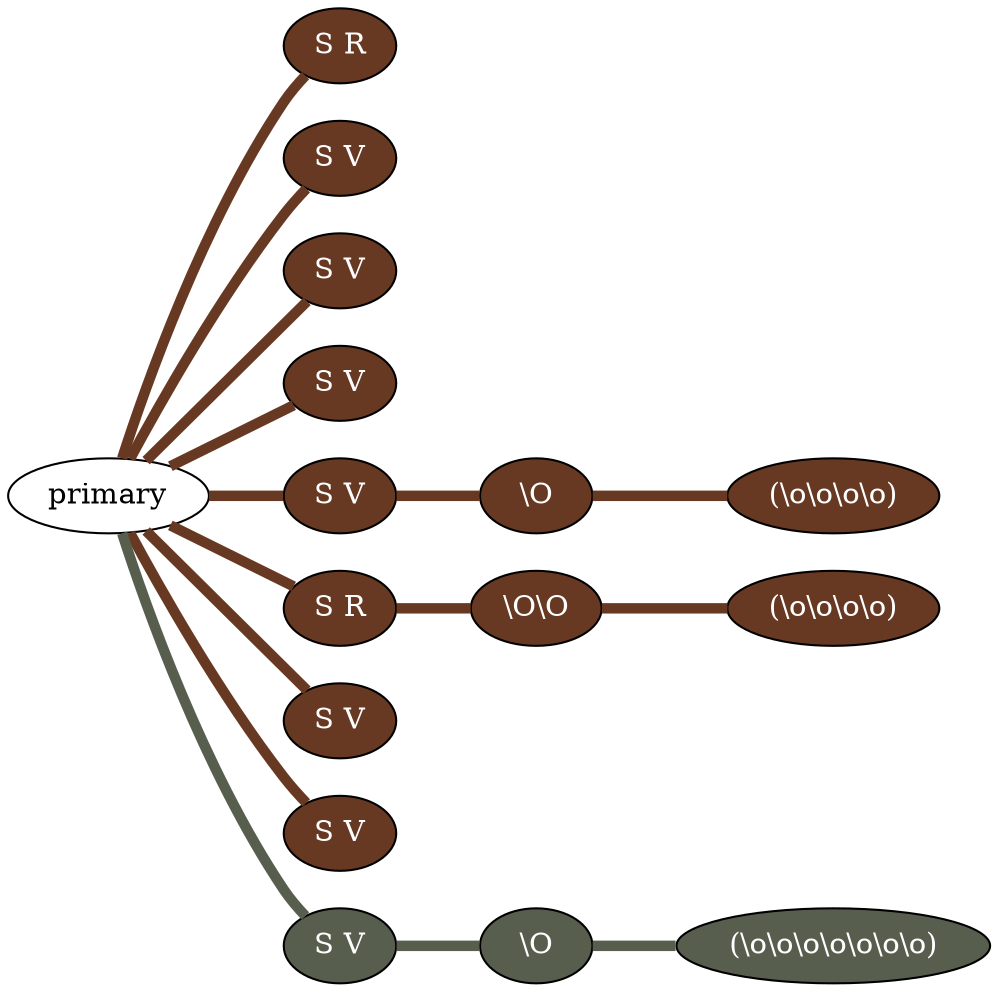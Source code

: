 graph {
 graph [rankdir=LR]
"1" [qtype="pendant_node", pendant_colors="#673923", pendant_ply="S", pendant_attach="R", pendant_length="9.0", label="S R", style=filled, fillcolor="#673923", fontcolor="#ffffff"]
"primary" -- "1" [qtype="pendant_link",penwidth=5,color="#673923"]
"2" [qtype="pendant_node", pendant_colors="#673923", pendant_ply="S", pendant_attach="V", pendant_length="5.5", label="S V", style=filled, fillcolor="#673923", fontcolor="#ffffff"]
"primary" -- "2" [qtype="pendant_link",penwidth=5,color="#673923"]
"3" [qtype="pendant_node", pendant_colors="#673923", pendant_ply="S", pendant_attach="V", pendant_length="5.5", label="S V", style=filled, fillcolor="#673923", fontcolor="#ffffff"]
"primary" -- "3" [qtype="pendant_link",penwidth=5,color="#673923"]
"4" [qtype="pendant_node", pendant_colors="#673923", pendant_ply="S", pendant_attach="V", pendant_length="4.5", label="S V", style=filled, fillcolor="#673923", fontcolor="#ffffff"]
"primary" -- "4" [qtype="pendant_link",penwidth=5,color="#673923"]
"5" [qtype="pendant_node", pendant_colors="#673923", pendant_ply="S", pendant_attach="V", pendant_length="45.0", label="S V", style=filled, fillcolor="#673923", fontcolor="#ffffff"]
"primary" -- "5" [qtype="pendant_link",penwidth=5,color="#673923"]
"5:0" [qtype="knot_node", knot_value="1", knot_type="S", knot_position="13.0", knot_spin="Z", label="\\O", style=filled, fillcolor="#673923" , fontcolor="#ffffff"]
"5" -- "5:0" [qtype="knot_link",penwidth=5,color="#673923"]
"5:1" [qtype="knot_node", knot_value="4", knot_type="L", knot_position="26.0", knot_spin="Z", label="(\\o\\o\\o\\o)", style=filled, fillcolor="#673923" , fontcolor="#ffffff"]
"5:0" -- "5:1" [qtype="knot_link",penwidth=5,color="#673923"]
"6" [qtype="pendant_node", pendant_colors="#673923", pendant_ply="S", pendant_attach="R", pendant_length="30.0", label="S R", style=filled, fillcolor="#673923", fontcolor="#ffffff"]
"primary" -- "6" [qtype="pendant_link",penwidth=5,color="#673923"]
"6:0" [qtype="knot_node", knot_value="2", knot_type="S", knot_position="13.0", knot_spin="Z", label="\\O\\O", style=filled, fillcolor="#673923" , fontcolor="#ffffff"]
"6" -- "6:0" [qtype="knot_link",penwidth=5,color="#673923"]
"6:1" [qtype="knot_node", knot_value="4", knot_type="L", knot_position="27.0", knot_spin="Z", label="(\\o\\o\\o\\o)", style=filled, fillcolor="#673923" , fontcolor="#ffffff"]
"6:0" -- "6:1" [qtype="knot_link",penwidth=5,color="#673923"]
"7" [qtype="pendant_node", pendant_colors="#673923", pendant_ply="S", pendant_attach="V", pendant_length="7.0", label="S V", style=filled, fillcolor="#673923", fontcolor="#ffffff"]
"primary" -- "7" [qtype="pendant_link",penwidth=5,color="#673923"]
"8" [qtype="pendant_node", pendant_colors="#673923", pendant_ply="S", pendant_attach="V", pendant_length="9.0", label="S V", style=filled, fillcolor="#673923", fontcolor="#ffffff"]
"primary" -- "8" [qtype="pendant_link",penwidth=5,color="#673923"]
"9" [qtype="pendant_node", pendant_colors="#575E4E", pendant_ply="S", pendant_attach="V", pendant_length="45.0", label="S V", style=filled, fillcolor="#575E4E", fontcolor="#ffffff"]
"primary" -- "9" [qtype="pendant_link",penwidth=5,color="#575E4E"]
"9:0" [qtype="knot_node", knot_value="1", knot_type="S", knot_position="12.5", knot_spin="Z", label="\\O", style=filled, fillcolor="#575E4E" , fontcolor="#ffffff"]
"9" -- "9:0" [qtype="knot_link",penwidth=5,color="#575E4E"]
"9:1" [qtype="knot_node", knot_value="7", knot_type="L", knot_position="27.5", knot_spin="Z", label="(\\o\\o\\o\\o\\o\\o\\o)", style=filled, fillcolor="#575E4E" , fontcolor="#ffffff"]
"9:0" -- "9:1" [qtype="knot_link",penwidth=5,color="#575E4E"]
}
